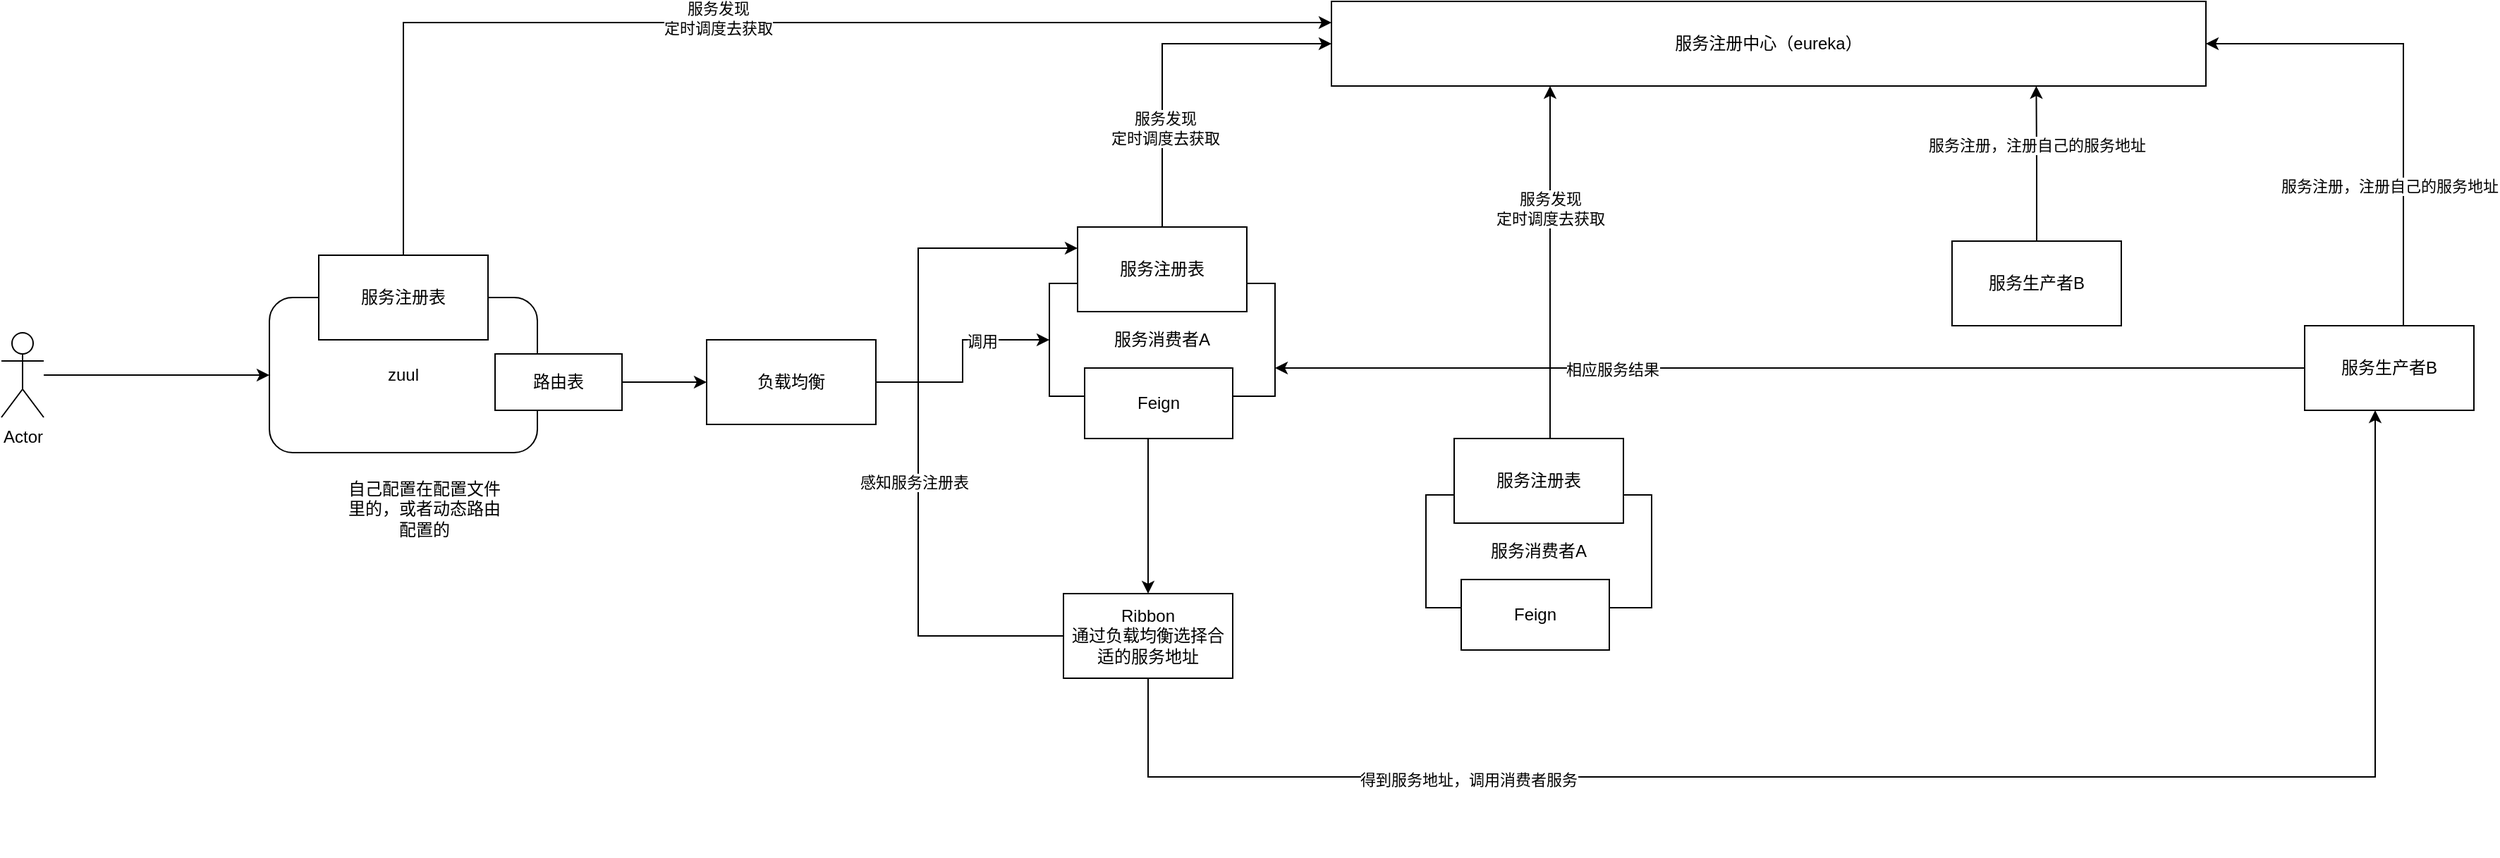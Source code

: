 <mxfile version="13.0.9" type="github"><diagram id="PhHvFV6rx-kZFWLURuZM" name="第 1 页"><mxGraphModel dx="1422" dy="713" grid="1" gridSize="10" guides="1" tooltips="1" connect="1" arrows="1" fold="1" page="1" pageScale="1" pageWidth="1920" pageHeight="1200" math="0" shadow="0"><root><mxCell id="0"/><mxCell id="1" parent="0"/><mxCell id="L4ZRt05aIZuPdk-ZOT8E-24" style="edgeStyle=orthogonalEdgeStyle;rounded=0;orthogonalLoop=1;jettySize=auto;html=1;exitX=0;exitY=0.5;exitDx=0;exitDy=0;entryX=1;entryY=0.75;entryDx=0;entryDy=0;" parent="1" source="L4ZRt05aIZuPdk-ZOT8E-1" target="L4ZRt05aIZuPdk-ZOT8E-2" edge="1"><mxGeometry relative="1" as="geometry"/></mxCell><mxCell id="L4ZRt05aIZuPdk-ZOT8E-25" value="相应服务结果" style="edgeLabel;html=1;align=center;verticalAlign=middle;resizable=0;points=[];" parent="L4ZRt05aIZuPdk-ZOT8E-24" vertex="1" connectable="0"><mxGeometry x="0.345" y="1" relative="1" as="geometry"><mxPoint as="offset"/></mxGeometry></mxCell><mxCell id="L4ZRt05aIZuPdk-ZOT8E-26" style="edgeStyle=orthogonalEdgeStyle;rounded=0;orthogonalLoop=1;jettySize=auto;html=1;entryX=1;entryY=0.5;entryDx=0;entryDy=0;" parent="1" source="L4ZRt05aIZuPdk-ZOT8E-1" target="L4ZRt05aIZuPdk-ZOT8E-3" edge="1"><mxGeometry relative="1" as="geometry"><Array as="points"><mxPoint x="1813" y="280"/></Array></mxGeometry></mxCell><mxCell id="L4ZRt05aIZuPdk-ZOT8E-27" value="服务注册，注册自己的服务地址" style="edgeLabel;html=1;align=center;verticalAlign=middle;resizable=0;points=[];" parent="L4ZRt05aIZuPdk-ZOT8E-26" vertex="1" connectable="0"><mxGeometry x="0.153" y="56" relative="1" as="geometry"><mxPoint x="46" y="96.47" as="offset"/></mxGeometry></mxCell><mxCell id="L4ZRt05aIZuPdk-ZOT8E-1" value="服务生产者B" style="rounded=0;whiteSpace=wrap;html=1;" parent="1" vertex="1"><mxGeometry x="1743" y="480" width="120" height="60" as="geometry"/></mxCell><mxCell id="L4ZRt05aIZuPdk-ZOT8E-2" value="服务消费者A" style="rounded=0;whiteSpace=wrap;html=1;" parent="1" vertex="1"><mxGeometry x="853" y="450" width="160" height="80" as="geometry"/></mxCell><mxCell id="L4ZRt05aIZuPdk-ZOT8E-3" value="服务注册中心（eureka）" style="rounded=0;whiteSpace=wrap;html=1;" parent="1" vertex="1"><mxGeometry x="1053" y="250" width="620" height="60" as="geometry"/></mxCell><mxCell id="L4ZRt05aIZuPdk-ZOT8E-7" style="edgeStyle=orthogonalEdgeStyle;rounded=0;orthogonalLoop=1;jettySize=auto;html=1;exitX=0.5;exitY=1;exitDx=0;exitDy=0;" parent="1" source="L4ZRt05aIZuPdk-ZOT8E-4" target="L4ZRt05aIZuPdk-ZOT8E-6" edge="1"><mxGeometry relative="1" as="geometry"><Array as="points"><mxPoint x="923" y="560"/></Array></mxGeometry></mxCell><mxCell id="L4ZRt05aIZuPdk-ZOT8E-4" value="Feign" style="rounded=0;whiteSpace=wrap;html=1;" parent="1" vertex="1"><mxGeometry x="878" y="510" width="105" height="50" as="geometry"/></mxCell><mxCell id="L4ZRt05aIZuPdk-ZOT8E-20" style="edgeStyle=orthogonalEdgeStyle;rounded=0;orthogonalLoop=1;jettySize=auto;html=1;entryX=0;entryY=0.25;entryDx=0;entryDy=0;" parent="1" source="L4ZRt05aIZuPdk-ZOT8E-6" target="L4ZRt05aIZuPdk-ZOT8E-17" edge="1"><mxGeometry relative="1" as="geometry"><mxPoint x="803" y="530" as="targetPoint"/><Array as="points"><mxPoint x="760" y="700"/><mxPoint x="760" y="425"/></Array></mxGeometry></mxCell><mxCell id="L4ZRt05aIZuPdk-ZOT8E-21" value="感知服务注册表" style="edgeLabel;html=1;align=center;verticalAlign=middle;resizable=0;points=[];" parent="L4ZRt05aIZuPdk-ZOT8E-20" vertex="1" connectable="0"><mxGeometry x="0.023" y="3" relative="1" as="geometry"><mxPoint y="38.43" as="offset"/></mxGeometry></mxCell><mxCell id="L4ZRt05aIZuPdk-ZOT8E-22" style="edgeStyle=orthogonalEdgeStyle;rounded=0;orthogonalLoop=1;jettySize=auto;html=1;" parent="1" source="L4ZRt05aIZuPdk-ZOT8E-6" target="L4ZRt05aIZuPdk-ZOT8E-1" edge="1"><mxGeometry relative="1" as="geometry"><Array as="points"><mxPoint x="923" y="800"/><mxPoint x="1793" y="800"/></Array></mxGeometry></mxCell><mxCell id="L4ZRt05aIZuPdk-ZOT8E-23" value="得到服务地址，调用消费者服务" style="edgeLabel;html=1;align=center;verticalAlign=middle;resizable=0;points=[];" parent="L4ZRt05aIZuPdk-ZOT8E-22" vertex="1" connectable="0"><mxGeometry x="-0.506" y="-2" relative="1" as="geometry"><mxPoint as="offset"/></mxGeometry></mxCell><mxCell id="L4ZRt05aIZuPdk-ZOT8E-6" value="Ribbon&lt;br&gt;通过负载均衡选择合适的服务地址" style="rounded=0;whiteSpace=wrap;html=1;" parent="1" vertex="1"><mxGeometry x="863" y="670" width="120" height="60" as="geometry"/></mxCell><mxCell id="L4ZRt05aIZuPdk-ZOT8E-18" style="edgeStyle=orthogonalEdgeStyle;rounded=0;orthogonalLoop=1;jettySize=auto;html=1;entryX=0;entryY=0.5;entryDx=0;entryDy=0;" parent="1" source="L4ZRt05aIZuPdk-ZOT8E-17" target="L4ZRt05aIZuPdk-ZOT8E-3" edge="1"><mxGeometry relative="1" as="geometry"><Array as="points"><mxPoint x="933" y="280"/></Array></mxGeometry></mxCell><mxCell id="L4ZRt05aIZuPdk-ZOT8E-19" value="服务发现&lt;br&gt;定时调度去获取" style="edgeLabel;html=1;align=center;verticalAlign=middle;resizable=0;points=[];" parent="L4ZRt05aIZuPdk-ZOT8E-18" vertex="1" connectable="0"><mxGeometry x="-0.438" y="-2" relative="1" as="geometry"><mxPoint as="offset"/></mxGeometry></mxCell><mxCell id="L4ZRt05aIZuPdk-ZOT8E-17" value="服务注册表" style="rounded=0;whiteSpace=wrap;html=1;" parent="1" vertex="1"><mxGeometry x="873" y="410" width="120" height="60" as="geometry"/></mxCell><mxCell id="L4ZRt05aIZuPdk-ZOT8E-29" style="edgeStyle=orthogonalEdgeStyle;rounded=0;orthogonalLoop=1;jettySize=auto;html=1;entryX=0.806;entryY=1;entryDx=0;entryDy=0;entryPerimeter=0;" parent="1" source="L4ZRt05aIZuPdk-ZOT8E-28" target="L4ZRt05aIZuPdk-ZOT8E-3" edge="1"><mxGeometry relative="1" as="geometry"/></mxCell><mxCell id="L4ZRt05aIZuPdk-ZOT8E-30" value="服务注册，注册自己的服务地址" style="edgeLabel;html=1;align=center;verticalAlign=middle;resizable=0;points=[];" parent="L4ZRt05aIZuPdk-ZOT8E-29" vertex="1" connectable="0"><mxGeometry x="0.255" relative="1" as="geometry"><mxPoint as="offset"/></mxGeometry></mxCell><mxCell id="L4ZRt05aIZuPdk-ZOT8E-28" value="服务生产者B" style="rounded=0;whiteSpace=wrap;html=1;" parent="1" vertex="1"><mxGeometry x="1493" y="420" width="120" height="60" as="geometry"/></mxCell><mxCell id="L4ZRt05aIZuPdk-ZOT8E-34" style="edgeStyle=orthogonalEdgeStyle;rounded=0;orthogonalLoop=1;jettySize=auto;html=1;entryX=0;entryY=0.5;entryDx=0;entryDy=0;" parent="1" source="L4ZRt05aIZuPdk-ZOT8E-32" target="L4ZRt05aIZuPdk-ZOT8E-33" edge="1"><mxGeometry relative="1" as="geometry"/></mxCell><mxCell id="L4ZRt05aIZuPdk-ZOT8E-32" value="Actor" style="shape=umlActor;verticalLabelPosition=bottom;labelBackgroundColor=#ffffff;verticalAlign=top;html=1;outlineConnect=0;" parent="1" vertex="1"><mxGeometry x="110" y="485" width="30" height="60" as="geometry"/></mxCell><mxCell id="L4ZRt05aIZuPdk-ZOT8E-33" value="zuul" style="rounded=1;whiteSpace=wrap;html=1;" parent="1" vertex="1"><mxGeometry x="300" y="460" width="190" height="110" as="geometry"/></mxCell><mxCell id="jTCTy6enNnhAKBYBETSs-16" style="edgeStyle=orthogonalEdgeStyle;rounded=0;orthogonalLoop=1;jettySize=auto;html=1;entryX=0;entryY=0.5;entryDx=0;entryDy=0;" parent="1" source="L4ZRt05aIZuPdk-ZOT8E-37" target="jTCTy6enNnhAKBYBETSs-15" edge="1"><mxGeometry relative="1" as="geometry"/></mxCell><mxCell id="L4ZRt05aIZuPdk-ZOT8E-37" value="路由表" style="rounded=0;whiteSpace=wrap;html=1;" parent="1" vertex="1"><mxGeometry x="460" y="500" width="90" height="40" as="geometry"/></mxCell><mxCell id="L4ZRt05aIZuPdk-ZOT8E-44" value="&lt;span style=&quot;color: rgba(0 , 0 , 0 , 0) ; font-family: monospace ; font-size: 0px&quot;&gt;%3CmxGraphModel%3E%3Croot%3E%3CmxCell%20id%3D%220%22%2F%3E%3CmxCell%20id%3D%221%22%20parent%3D%220%22%2F%3E%3CmxCell%20id%3D%222%22%20value%3D%22%E6%9C%8D%E5%8A%A1%E6%B6%88%E8%B4%B9%E8%80%85%22%20style%3D%22rounded%3D0%3BwhiteSpace%3Dwrap%3Bhtml%3D1%3B%22%20vertex%3D%221%22%20parent%3D%221%22%3E%3CmxGeometry%20x%3D%22853%22%20y%3D%22450%22%20width%3D%22160%22%20height%3D%2280%22%20as%3D%22geometry%22%2F%3E%3C%2FmxCell%3E%3CmxCell%20id%3D%223%22%20value%3D%22Feign%22%20style%3D%22rounded%3D0%3BwhiteSpace%3Dwrap%3Bhtml%3D1%3B%22%20vertex%3D%221%22%20parent%3D%221%22%3E%3CmxGeometry%20x%3D%22878%22%20y%3D%22510%22%20width%3D%22105%22%20height%3D%2250%22%20as%3D%22geometry%22%2F%3E%3C%2FmxCell%3E%3CmxCell%20id%3D%224%22%20value%3D%22%E6%9C%8D%E5%8A%A1%E6%B3%A8%E5%86%8C%E8%A1%A8%22%20style%3D%22rounded%3D0%3BwhiteSpace%3Dwrap%3Bhtml%3D1%3B%22%20vertex%3D%221%22%20parent%3D%221%22%3E%3CmxGeometry%20x%3D%22873%22%20y%3D%22410%22%20width%3D%22120%22%20height%3D%2260%22%20as%3D%22geometry%22%2F%3E%3C%2FmxCell%3E%3C%2Froot%3E%3C%2FmxGraphModel%3E&lt;/span&gt;" style="text;html=1;align=center;verticalAlign=middle;resizable=0;points=[];autosize=1;" parent="1" vertex="1"><mxGeometry x="382" y="836" width="20" height="20" as="geometry"/></mxCell><mxCell id="L4ZRt05aIZuPdk-ZOT8E-45" value="服务消费者A" style="rounded=0;whiteSpace=wrap;html=1;" parent="1" vertex="1"><mxGeometry x="1120" y="600" width="160" height="80" as="geometry"/></mxCell><mxCell id="L4ZRt05aIZuPdk-ZOT8E-46" value="Feign" style="rounded=0;whiteSpace=wrap;html=1;" parent="1" vertex="1"><mxGeometry x="1145" y="660" width="105" height="50" as="geometry"/></mxCell><mxCell id="L4ZRt05aIZuPdk-ZOT8E-49" style="edgeStyle=orthogonalEdgeStyle;rounded=0;orthogonalLoop=1;jettySize=auto;html=1;entryX=0.25;entryY=1;entryDx=0;entryDy=0;" parent="1" source="L4ZRt05aIZuPdk-ZOT8E-47" target="L4ZRt05aIZuPdk-ZOT8E-3" edge="1"><mxGeometry relative="1" as="geometry"><Array as="points"><mxPoint x="1208" y="370"/><mxPoint x="1208" y="370"/></Array></mxGeometry></mxCell><mxCell id="L4ZRt05aIZuPdk-ZOT8E-50" value="服务发现&lt;br&gt;定时调度去获取" style="edgeLabel;html=1;align=center;verticalAlign=middle;resizable=0;points=[];" parent="L4ZRt05aIZuPdk-ZOT8E-49" vertex="1" connectable="0"><mxGeometry x="0.304" relative="1" as="geometry"><mxPoint as="offset"/></mxGeometry></mxCell><mxCell id="L4ZRt05aIZuPdk-ZOT8E-47" value="服务注册表" style="rounded=0;whiteSpace=wrap;html=1;" parent="1" vertex="1"><mxGeometry x="1140" y="560" width="120" height="60" as="geometry"/></mxCell><mxCell id="L4ZRt05aIZuPdk-ZOT8E-48" value="自己配置在配置文件里的，或者动态路由配置的" style="text;html=1;strokeColor=none;fillColor=none;align=center;verticalAlign=middle;whiteSpace=wrap;rounded=0;" parent="1" vertex="1"><mxGeometry x="350" y="600" width="120" height="20" as="geometry"/></mxCell><mxCell id="jTCTy6enNnhAKBYBETSs-8" style="edgeStyle=orthogonalEdgeStyle;rounded=0;orthogonalLoop=1;jettySize=auto;html=1;exitX=0.5;exitY=0;exitDx=0;exitDy=0;entryX=0;entryY=0.25;entryDx=0;entryDy=0;" parent="1" source="jTCTy6enNnhAKBYBETSs-7" target="L4ZRt05aIZuPdk-ZOT8E-3" edge="1"><mxGeometry relative="1" as="geometry"/></mxCell><mxCell id="jTCTy6enNnhAKBYBETSs-9" value="&lt;span style=&quot;color: rgba(0 , 0 , 0 , 0) ; font-family: monospace ; font-size: 0px ; background-color: rgb(248 , 249 , 250)&quot;&gt;%3CmxGraphModel%3E%3Croot%3E%3CmxCell%20id%3D%220%22%2F%3E%3CmxCell%20id%3D%221%22%20parent%3D%220%22%2F%3E%3CmxCell%20id%3D%222%22%20value%3D%22%E6%9C%8D%E5%8A%A1%E5%8F%91%E7%8E%B0%26lt%3Bbr%26gt%3B%E5%AE%9A%E6%97%B6%E8%B0%83%E5%BA%A6%E5%8E%BB%E8%8E%B7%E5%8F%96%22%20style%3D%22edgeLabel%3Bhtml%3D1%3Balign%3Dcenter%3BverticalAlign%3Dmiddle%3Bresizable%3D0%3Bpoints%3D%5B%5D%3B%22%20vertex%3D%221%22%20connectable%3D%220%22%20parent%3D%221%22%3E%3CmxGeometry%20x%3D%22935.0%22%20y%3D%22340%22%20as%3D%22geometry%22%3E%3CmxPoint%20as%3D%22offset%22%2F%3E%3C%2FmxGeometry%3E%3C%2FmxCell%3E%3C%2Froot%3E%3C%2FmxGraphModel%3E&lt;/span&gt;" style="edgeLabel;html=1;align=center;verticalAlign=middle;resizable=0;points=[];" parent="jTCTy6enNnhAKBYBETSs-8" vertex="1" connectable="0"><mxGeometry x="-0.145" y="5" relative="1" as="geometry"><mxPoint as="offset"/></mxGeometry></mxCell><mxCell id="jTCTy6enNnhAKBYBETSs-10" value="服务发现&lt;br&gt;定时调度去获取" style="edgeLabel;html=1;align=center;verticalAlign=middle;resizable=0;points=[];" parent="jTCTy6enNnhAKBYBETSs-8" vertex="1" connectable="0"><mxGeometry x="-0.058" y="3" relative="1" as="geometry"><mxPoint as="offset"/></mxGeometry></mxCell><mxCell id="jTCTy6enNnhAKBYBETSs-7" value="服务注册表" style="rounded=0;whiteSpace=wrap;html=1;" parent="1" vertex="1"><mxGeometry x="335" y="430" width="120" height="60" as="geometry"/></mxCell><mxCell id="jTCTy6enNnhAKBYBETSs-17" style="edgeStyle=orthogonalEdgeStyle;rounded=0;orthogonalLoop=1;jettySize=auto;html=1;" parent="1" source="jTCTy6enNnhAKBYBETSs-15" target="L4ZRt05aIZuPdk-ZOT8E-2" edge="1"><mxGeometry relative="1" as="geometry"/></mxCell><mxCell id="jTCTy6enNnhAKBYBETSs-18" value="调用" style="edgeLabel;html=1;align=center;verticalAlign=middle;resizable=0;points=[];" parent="jTCTy6enNnhAKBYBETSs-17" vertex="1" connectable="0"><mxGeometry x="0.369" y="-1" relative="1" as="geometry"><mxPoint as="offset"/></mxGeometry></mxCell><mxCell id="jTCTy6enNnhAKBYBETSs-15" value="负载均衡" style="rounded=0;whiteSpace=wrap;html=1;" parent="1" vertex="1"><mxGeometry x="610" y="490" width="120" height="60" as="geometry"/></mxCell></root></mxGraphModel></diagram></mxfile>